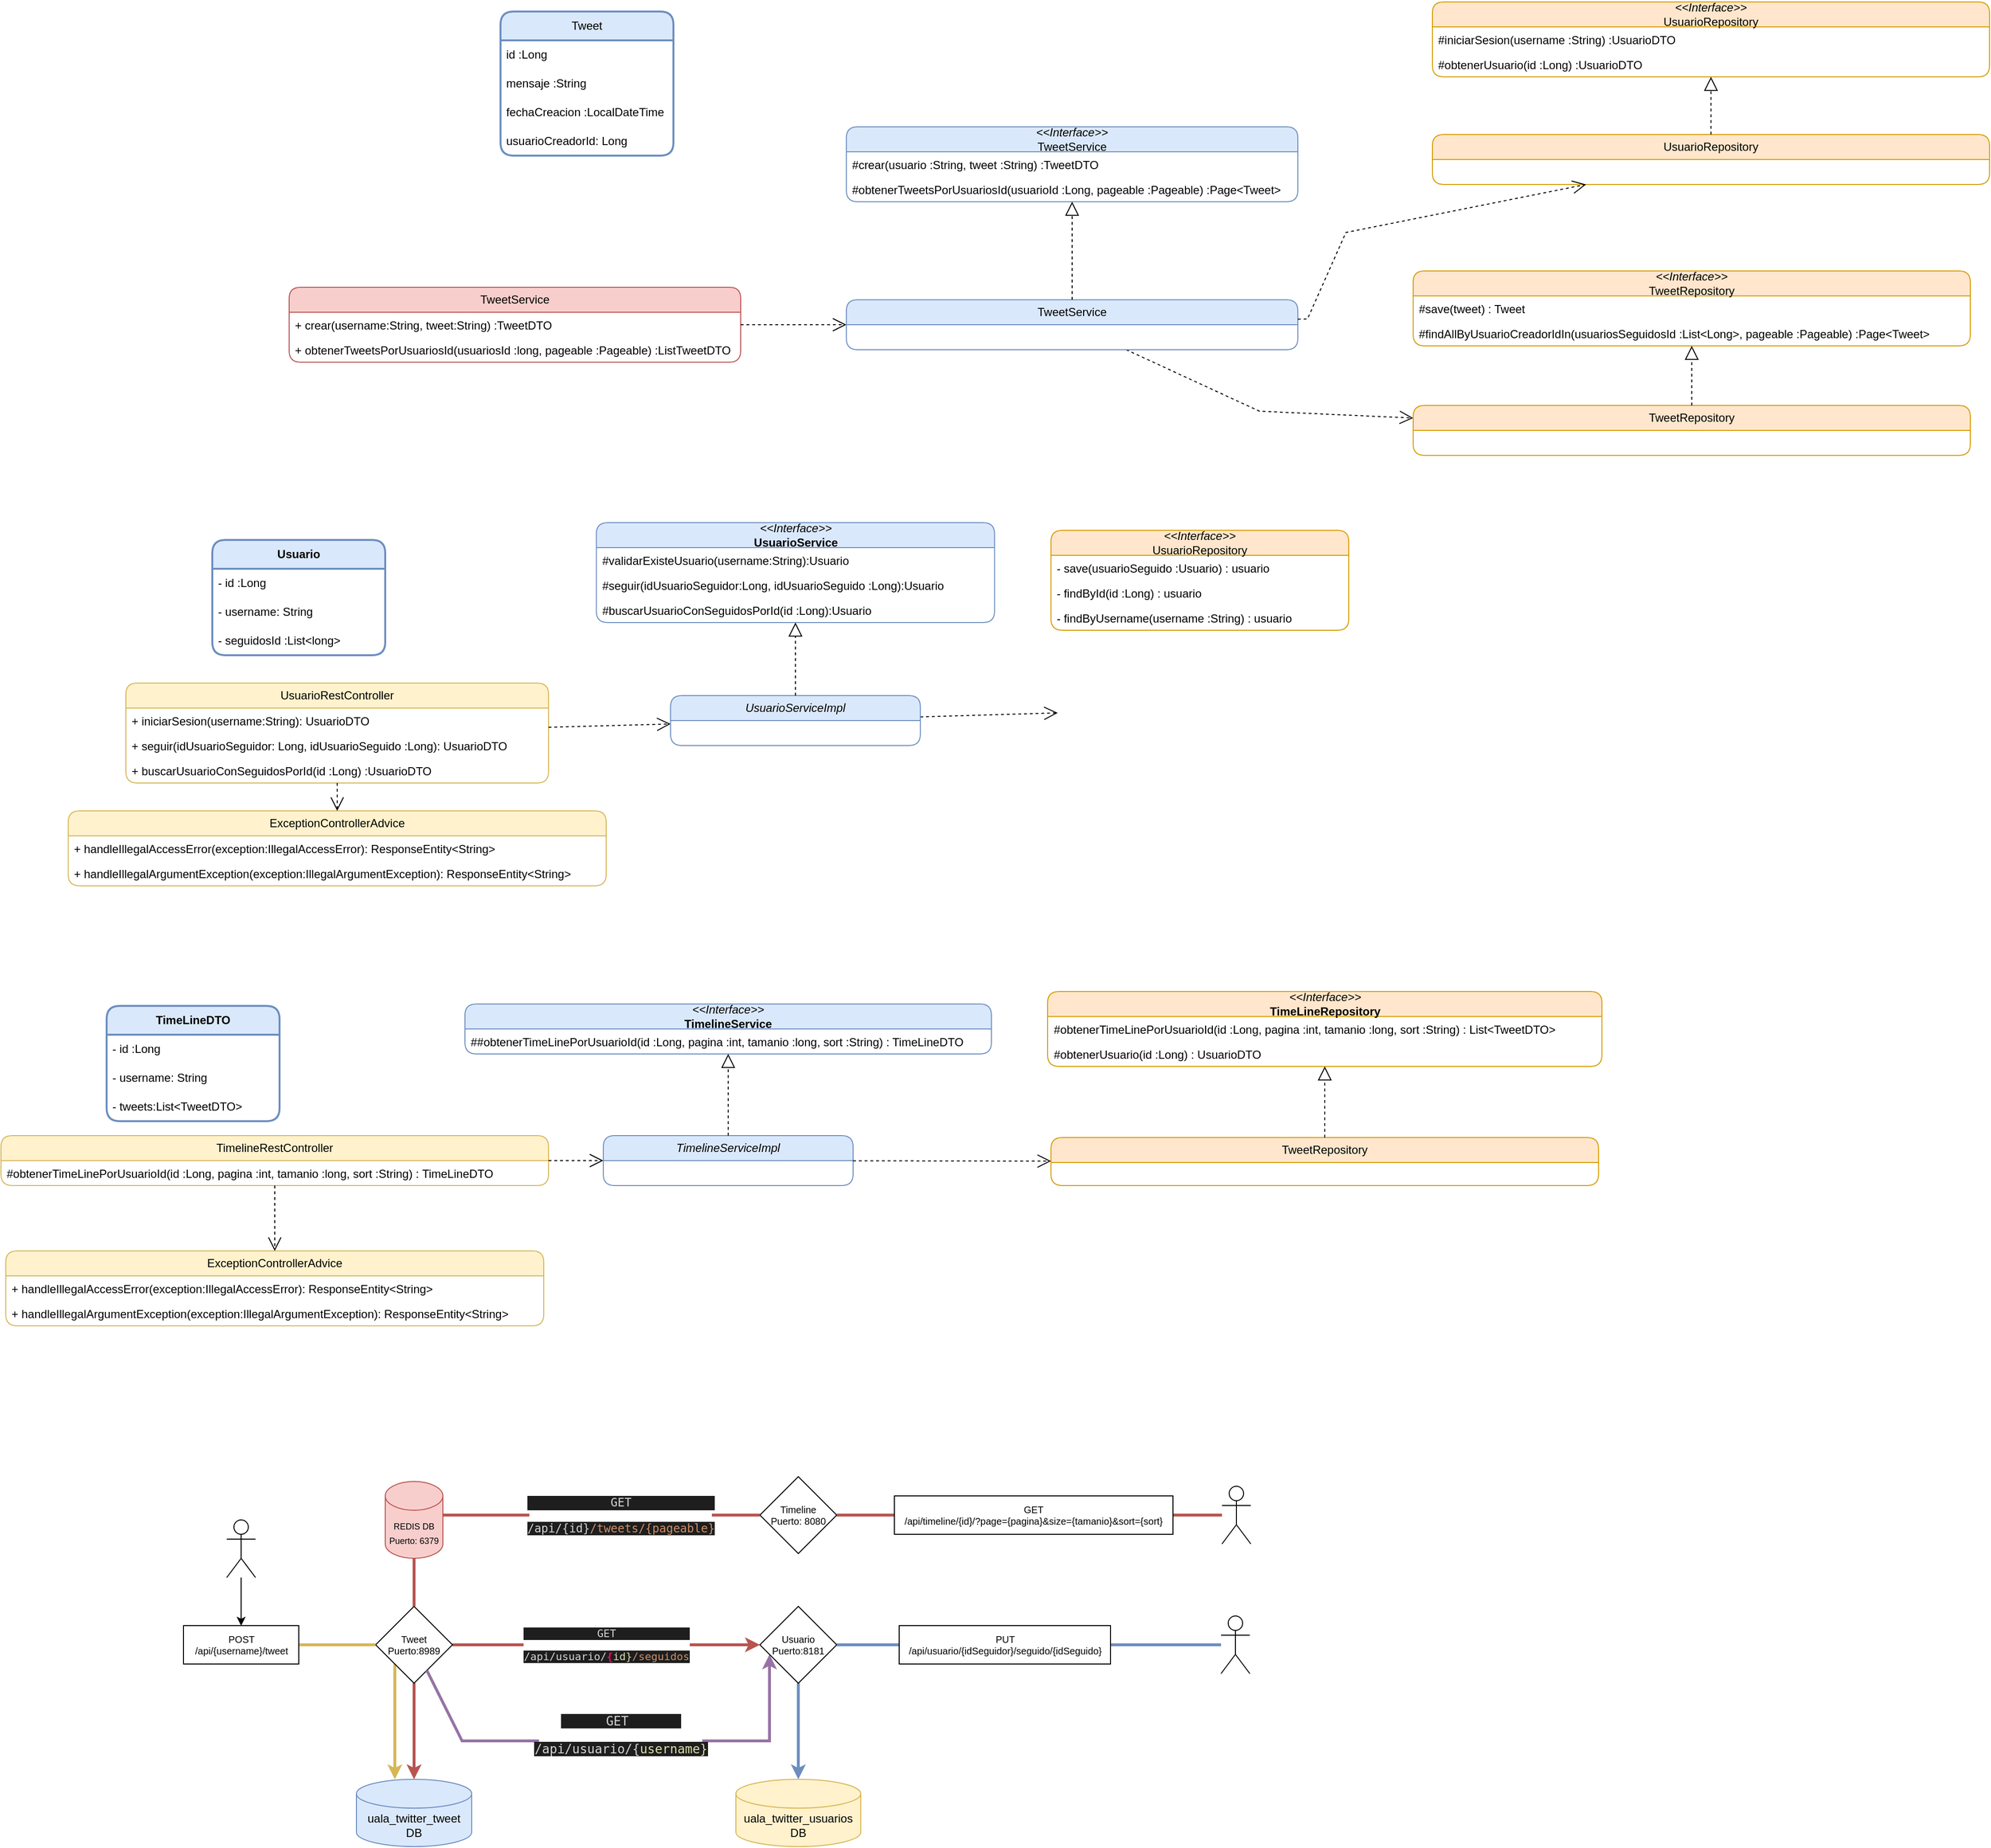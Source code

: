 <mxfile version="21.7.5" type="device">
  <diagram name="Página-1" id="2hxCW3SdmWYK4ub4ML_k">
    <mxGraphModel dx="6723" dy="3761" grid="1" gridSize="10" guides="1" tooltips="1" connect="1" arrows="1" fold="1" page="1" pageScale="1" pageWidth="827" pageHeight="1169" math="0" shadow="0">
      <root>
        <mxCell id="0" />
        <mxCell id="1" parent="0" />
        <mxCell id="wv7NlOpOTZngOKm9A4KX-1" value="&lt;b&gt;Usuario&lt;/b&gt;" style="swimlane;fontStyle=0;childLayout=stackLayout;horizontal=1;startSize=30;horizontalStack=0;resizeParent=1;resizeParentMax=0;resizeLast=0;collapsible=1;marginBottom=0;whiteSpace=wrap;html=1;rounded=1;fillColor=#dae8fc;strokeColor=#6c8ebf;strokeWidth=2;" parent="1" vertex="1">
          <mxGeometry x="160" y="40" width="180" height="120" as="geometry" />
        </mxCell>
        <mxCell id="wv7NlOpOTZngOKm9A4KX-2" value="- id :Long" style="text;strokeColor=none;fillColor=none;align=left;verticalAlign=middle;spacingLeft=4;spacingRight=4;overflow=hidden;points=[[0,0.5],[1,0.5]];portConstraint=eastwest;rotatable=0;whiteSpace=wrap;html=1;rounded=1;" parent="wv7NlOpOTZngOKm9A4KX-1" vertex="1">
          <mxGeometry y="30" width="180" height="30" as="geometry" />
        </mxCell>
        <mxCell id="wv7NlOpOTZngOKm9A4KX-3" value="- username: String" style="text;strokeColor=none;fillColor=none;align=left;verticalAlign=middle;spacingLeft=4;spacingRight=4;overflow=hidden;points=[[0,0.5],[1,0.5]];portConstraint=eastwest;rotatable=0;whiteSpace=wrap;html=1;rounded=1;" parent="wv7NlOpOTZngOKm9A4KX-1" vertex="1">
          <mxGeometry y="60" width="180" height="30" as="geometry" />
        </mxCell>
        <mxCell id="wv7NlOpOTZngOKm9A4KX-4" value="- seguidosId :List&amp;lt;long&amp;gt;" style="text;strokeColor=none;fillColor=none;align=left;verticalAlign=middle;spacingLeft=4;spacingRight=4;overflow=hidden;points=[[0,0.5],[1,0.5]];portConstraint=eastwest;rotatable=0;whiteSpace=wrap;html=1;rounded=1;" parent="wv7NlOpOTZngOKm9A4KX-1" vertex="1">
          <mxGeometry y="90" width="180" height="30" as="geometry" />
        </mxCell>
        <mxCell id="wv7NlOpOTZngOKm9A4KX-5" value="Tweet" style="swimlane;fontStyle=0;childLayout=stackLayout;horizontal=1;startSize=30;horizontalStack=0;resizeParent=1;resizeParentMax=0;resizeLast=0;collapsible=1;marginBottom=0;whiteSpace=wrap;html=1;rounded=1;fillColor=#dae8fc;strokeColor=#6c8ebf;strokeWidth=2;" parent="1" vertex="1">
          <mxGeometry x="460" y="-510" width="180" height="150" as="geometry" />
        </mxCell>
        <mxCell id="wv7NlOpOTZngOKm9A4KX-6" value="id :Long" style="text;strokeColor=none;fillColor=none;align=left;verticalAlign=middle;spacingLeft=4;spacingRight=4;overflow=hidden;points=[[0,0.5],[1,0.5]];portConstraint=eastwest;rotatable=0;whiteSpace=wrap;html=1;" parent="wv7NlOpOTZngOKm9A4KX-5" vertex="1">
          <mxGeometry y="30" width="180" height="30" as="geometry" />
        </mxCell>
        <mxCell id="wv7NlOpOTZngOKm9A4KX-7" value="mensaje :String" style="text;strokeColor=none;fillColor=none;align=left;verticalAlign=middle;spacingLeft=4;spacingRight=4;overflow=hidden;points=[[0,0.5],[1,0.5]];portConstraint=eastwest;rotatable=0;whiteSpace=wrap;html=1;" parent="wv7NlOpOTZngOKm9A4KX-5" vertex="1">
          <mxGeometry y="60" width="180" height="30" as="geometry" />
        </mxCell>
        <mxCell id="wv7NlOpOTZngOKm9A4KX-8" value="fechaCreacion :LocalDateTime" style="text;strokeColor=none;fillColor=none;align=left;verticalAlign=middle;spacingLeft=4;spacingRight=4;overflow=hidden;points=[[0,0.5],[1,0.5]];portConstraint=eastwest;rotatable=0;whiteSpace=wrap;html=1;" parent="wv7NlOpOTZngOKm9A4KX-5" vertex="1">
          <mxGeometry y="90" width="180" height="30" as="geometry" />
        </mxCell>
        <mxCell id="oM5YWkkTPaAaX_TVX0Da-1" value="usuarioCreadorId: Long" style="text;strokeColor=none;fillColor=none;align=left;verticalAlign=middle;spacingLeft=4;spacingRight=4;overflow=hidden;points=[[0,0.5],[1,0.5]];portConstraint=eastwest;rotatable=0;whiteSpace=wrap;html=1;" parent="wv7NlOpOTZngOKm9A4KX-5" vertex="1">
          <mxGeometry y="120" width="180" height="30" as="geometry" />
        </mxCell>
        <mxCell id="wv7NlOpOTZngOKm9A4KX-27" value="&lt;i style=&quot;border-color: var(--border-color);&quot;&gt;&amp;lt;&amp;lt;Interface&amp;gt;&amp;gt;&lt;/i&gt;&lt;br style=&quot;border-color: var(--border-color);&quot;&gt;TweetService" style="swimlane;fontStyle=0;childLayout=stackLayout;horizontal=1;startSize=26;fillColor=#dae8fc;horizontalStack=0;resizeParent=1;resizeParentMax=0;resizeLast=0;collapsible=1;marginBottom=0;whiteSpace=wrap;html=1;rounded=1;strokeColor=#6c8ebf;" parent="1" vertex="1">
          <mxGeometry x="820" y="-390" width="470" height="78" as="geometry" />
        </mxCell>
        <mxCell id="wv7NlOpOTZngOKm9A4KX-28" value="#&lt;span style=&quot;background-color: initial;&quot;&gt;crear(usuario :String, tweet :String) :TweetDTO&lt;/span&gt;" style="text;strokeColor=none;fillColor=none;align=left;verticalAlign=top;spacingLeft=4;spacingRight=4;overflow=hidden;rotatable=0;points=[[0,0.5],[1,0.5]];portConstraint=eastwest;whiteSpace=wrap;html=1;" parent="wv7NlOpOTZngOKm9A4KX-27" vertex="1">
          <mxGeometry y="26" width="470" height="26" as="geometry" />
        </mxCell>
        <mxCell id="oM5YWkkTPaAaX_TVX0Da-43" value="#obtenerTweetsPorUsuariosId(usuarioId :Long, pageable :Pageable) :Page&amp;lt;Tweet&amp;gt;" style="text;strokeColor=none;fillColor=none;align=left;verticalAlign=top;spacingLeft=4;spacingRight=4;overflow=hidden;rotatable=0;points=[[0,0.5],[1,0.5]];portConstraint=eastwest;whiteSpace=wrap;html=1;" parent="wv7NlOpOTZngOKm9A4KX-27" vertex="1">
          <mxGeometry y="52" width="470" height="26" as="geometry" />
        </mxCell>
        <mxCell id="wv7NlOpOTZngOKm9A4KX-31" value="&lt;i style=&quot;border-color: var(--border-color);&quot;&gt;&amp;lt;&amp;lt;Interface&amp;gt;&amp;gt;&lt;/i&gt;&lt;br style=&quot;border-color: var(--border-color);&quot;&gt;&lt;b style=&quot;border-color: var(--border-color);&quot;&gt;UsuarioService&lt;/b&gt;" style="swimlane;fontStyle=0;childLayout=stackLayout;horizontal=1;startSize=26;fillColor=#dae8fc;horizontalStack=0;resizeParent=1;resizeParentMax=0;resizeLast=0;collapsible=1;marginBottom=0;whiteSpace=wrap;html=1;rounded=1;strokeColor=#6c8ebf;" parent="1" vertex="1">
          <mxGeometry x="559.75" y="22" width="414.5" height="104" as="geometry" />
        </mxCell>
        <mxCell id="wv7NlOpOTZngOKm9A4KX-32" value="#validarExisteUsuario(username:String):Usuario" style="text;strokeColor=none;fillColor=none;align=left;verticalAlign=top;spacingLeft=4;spacingRight=4;overflow=hidden;rotatable=0;points=[[0,0.5],[1,0.5]];portConstraint=eastwest;whiteSpace=wrap;html=1;" parent="wv7NlOpOTZngOKm9A4KX-31" vertex="1">
          <mxGeometry y="26" width="414.5" height="26" as="geometry" />
        </mxCell>
        <mxCell id="oM5YWkkTPaAaX_TVX0Da-14" value="#seguir&lt;span style=&quot;background-color: initial;&quot;&gt;(idUsuarioSeguidor:Long, idUsuarioSeguido :Long):Usuario&lt;/span&gt;" style="text;strokeColor=none;fillColor=none;align=left;verticalAlign=top;spacingLeft=4;spacingRight=4;overflow=hidden;rotatable=0;points=[[0,0.5],[1,0.5]];portConstraint=eastwest;whiteSpace=wrap;html=1;" parent="wv7NlOpOTZngOKm9A4KX-31" vertex="1">
          <mxGeometry y="52" width="414.5" height="26" as="geometry" />
        </mxCell>
        <mxCell id="-tmgflOPchkeGRTaXNn_-86" value="#buscarUsuarioConSeguidosPorId(id :Long&lt;span style=&quot;background-color: initial;&quot;&gt;):Usuario&lt;/span&gt;" style="text;strokeColor=none;fillColor=none;align=left;verticalAlign=top;spacingLeft=4;spacingRight=4;overflow=hidden;rotatable=0;points=[[0,0.5],[1,0.5]];portConstraint=eastwest;whiteSpace=wrap;html=1;" parent="wv7NlOpOTZngOKm9A4KX-31" vertex="1">
          <mxGeometry y="78" width="414.5" height="26" as="geometry" />
        </mxCell>
        <mxCell id="wv7NlOpOTZngOKm9A4KX-35" value="&lt;i style=&quot;border-color: var(--border-color);&quot;&gt;&amp;lt;&amp;lt;Interface&amp;gt;&amp;gt;&lt;/i&gt;&lt;br style=&quot;border-color: var(--border-color);&quot;&gt;UsuarioRepository" style="swimlane;fontStyle=0;childLayout=stackLayout;horizontal=1;startSize=26;fillColor=#ffe6cc;horizontalStack=0;resizeParent=1;resizeParentMax=0;resizeLast=0;collapsible=1;marginBottom=0;whiteSpace=wrap;html=1;strokeColor=#d79b00;rounded=1;" parent="1" vertex="1">
          <mxGeometry x="1033" y="30" width="310" height="104" as="geometry" />
        </mxCell>
        <mxCell id="wv7NlOpOTZngOKm9A4KX-36" value="- save(usuarioSeguido :Usuario) : usuario" style="text;strokeColor=none;fillColor=none;align=left;verticalAlign=top;spacingLeft=4;spacingRight=4;overflow=hidden;rotatable=0;points=[[0,0.5],[1,0.5]];portConstraint=eastwest;whiteSpace=wrap;html=1;" parent="wv7NlOpOTZngOKm9A4KX-35" vertex="1">
          <mxGeometry y="26" width="310" height="26" as="geometry" />
        </mxCell>
        <mxCell id="-tmgflOPchkeGRTaXNn_-87" value="- findById(id :Long) : usuario" style="text;strokeColor=none;fillColor=none;align=left;verticalAlign=top;spacingLeft=4;spacingRight=4;overflow=hidden;rotatable=0;points=[[0,0.5],[1,0.5]];portConstraint=eastwest;whiteSpace=wrap;html=1;" parent="wv7NlOpOTZngOKm9A4KX-35" vertex="1">
          <mxGeometry y="52" width="310" height="26" as="geometry" />
        </mxCell>
        <mxCell id="-tmgflOPchkeGRTaXNn_-88" value="- findByUsername(username :String) : usuario" style="text;strokeColor=none;fillColor=none;align=left;verticalAlign=top;spacingLeft=4;spacingRight=4;overflow=hidden;rotatable=0;points=[[0,0.5],[1,0.5]];portConstraint=eastwest;whiteSpace=wrap;html=1;" parent="wv7NlOpOTZngOKm9A4KX-35" vertex="1">
          <mxGeometry y="78" width="310" height="26" as="geometry" />
        </mxCell>
        <mxCell id="wv7NlOpOTZngOKm9A4KX-39" value="&lt;i style=&quot;border-color: var(--border-color);&quot;&gt;&amp;lt;&amp;lt;Interface&amp;gt;&amp;gt;&lt;/i&gt;&lt;br style=&quot;border-color: var(--border-color);&quot;&gt;TweetRepository" style="swimlane;fontStyle=0;childLayout=stackLayout;horizontal=1;startSize=26;fillColor=#ffe6cc;horizontalStack=0;resizeParent=1;resizeParentMax=0;resizeLast=0;collapsible=1;marginBottom=0;whiteSpace=wrap;html=1;rounded=1;strokeColor=#d79b00;" parent="1" vertex="1">
          <mxGeometry x="1410" y="-240" width="580" height="78" as="geometry" />
        </mxCell>
        <mxCell id="wv7NlOpOTZngOKm9A4KX-40" value="#save(tweet) : Tweet" style="text;strokeColor=none;fillColor=none;align=left;verticalAlign=top;spacingLeft=4;spacingRight=4;overflow=hidden;rotatable=0;points=[[0,0.5],[1,0.5]];portConstraint=eastwest;whiteSpace=wrap;html=1;" parent="wv7NlOpOTZngOKm9A4KX-39" vertex="1">
          <mxGeometry y="26" width="580" height="26" as="geometry" />
        </mxCell>
        <mxCell id="-tmgflOPchkeGRTaXNn_-64" value="#findAllByUsuarioCreadorIdIn(usuariosSeguidosId :List&amp;lt;Long&amp;gt;, pageable :Pageable) :Page&amp;lt;Tweet&amp;gt;" style="text;strokeColor=none;fillColor=none;align=left;verticalAlign=top;spacingLeft=4;spacingRight=4;overflow=hidden;rotatable=0;points=[[0,0.5],[1,0.5]];portConstraint=eastwest;whiteSpace=wrap;html=1;" parent="wv7NlOpOTZngOKm9A4KX-39" vertex="1">
          <mxGeometry y="52" width="580" height="26" as="geometry" />
        </mxCell>
        <mxCell id="oM5YWkkTPaAaX_TVX0Da-2" value="UsuarioRestController" style="swimlane;fontStyle=0;childLayout=stackLayout;horizontal=1;startSize=26;fillColor=#fff2cc;horizontalStack=0;resizeParent=1;resizeParentMax=0;resizeLast=0;collapsible=1;marginBottom=0;whiteSpace=wrap;html=1;rounded=1;strokeColor=#d6b656;" parent="1" vertex="1">
          <mxGeometry x="70" y="189" width="440" height="104" as="geometry" />
        </mxCell>
        <mxCell id="oM5YWkkTPaAaX_TVX0Da-3" value="+&amp;nbsp;iniciarSesion&lt;span style=&quot;background-color: initial;&quot;&gt;(username:String): UsuarioDTO&lt;/span&gt;" style="text;strokeColor=none;fillColor=none;align=left;verticalAlign=top;spacingLeft=4;spacingRight=4;overflow=hidden;rotatable=0;points=[[0,0.5],[1,0.5]];portConstraint=eastwest;whiteSpace=wrap;html=1;" parent="oM5YWkkTPaAaX_TVX0Da-2" vertex="1">
          <mxGeometry y="26" width="440" height="26" as="geometry" />
        </mxCell>
        <mxCell id="oM5YWkkTPaAaX_TVX0Da-7" value="+&amp;nbsp;seguir&lt;span style=&quot;background-color: initial;&quot;&gt;(idUsuarioSeguidor: Long, idUsuarioSeguido :Long): UsuarioDTO&lt;/span&gt;" style="text;strokeColor=none;fillColor=none;align=left;verticalAlign=top;spacingLeft=4;spacingRight=4;overflow=hidden;rotatable=0;points=[[0,0.5],[1,0.5]];portConstraint=eastwest;whiteSpace=wrap;html=1;" parent="oM5YWkkTPaAaX_TVX0Da-2" vertex="1">
          <mxGeometry y="52" width="440" height="26" as="geometry" />
        </mxCell>
        <mxCell id="-tmgflOPchkeGRTaXNn_-85" value="+ buscarUsuarioConSeguidosPorId(id :Long) :UsuarioDTO" style="text;strokeColor=none;fillColor=none;align=left;verticalAlign=top;spacingLeft=4;spacingRight=4;overflow=hidden;rotatable=0;points=[[0,0.5],[1,0.5]];portConstraint=eastwest;whiteSpace=wrap;html=1;" parent="oM5YWkkTPaAaX_TVX0Da-2" vertex="1">
          <mxGeometry y="78" width="440" height="26" as="geometry" />
        </mxCell>
        <mxCell id="oM5YWkkTPaAaX_TVX0Da-8" value="" style="endArrow=open;endSize=12;dashed=1;html=1;rounded=0;" parent="1" source="oM5YWkkTPaAaX_TVX0Da-2" target="oM5YWkkTPaAaX_TVX0Da-11" edge="1">
          <mxGeometry x="0.004" width="160" relative="1" as="geometry">
            <mxPoint x="670" y="252" as="sourcePoint" />
            <mxPoint x="830" y="252" as="targetPoint" />
            <mxPoint as="offset" />
          </mxGeometry>
        </mxCell>
        <mxCell id="oM5YWkkTPaAaX_TVX0Da-9" value="" style="endArrow=open;endSize=12;dashed=1;html=1;rounded=0;" parent="1" source="oM5YWkkTPaAaX_TVX0Da-11" edge="1">
          <mxGeometry width="160" relative="1" as="geometry">
            <mxPoint x="550" y="194" as="sourcePoint" />
            <mxPoint x="1040" y="220" as="targetPoint" />
          </mxGeometry>
        </mxCell>
        <mxCell id="oM5YWkkTPaAaX_TVX0Da-11" value="&lt;i&gt;UsuarioServiceImpl&lt;/i&gt;" style="swimlane;fontStyle=0;childLayout=stackLayout;horizontal=1;startSize=26;fillColor=#dae8fc;horizontalStack=0;resizeParent=1;resizeParentMax=0;resizeLast=0;collapsible=1;marginBottom=0;whiteSpace=wrap;html=1;rounded=1;strokeColor=#6c8ebf;" parent="1" vertex="1">
          <mxGeometry x="637" y="202" width="260" height="52" as="geometry" />
        </mxCell>
        <mxCell id="oM5YWkkTPaAaX_TVX0Da-13" value="" style="endArrow=block;dashed=1;endFill=0;endSize=12;html=1;rounded=0;" parent="1" source="oM5YWkkTPaAaX_TVX0Da-11" target="wv7NlOpOTZngOKm9A4KX-31" edge="1">
          <mxGeometry width="160" relative="1" as="geometry">
            <mxPoint x="850" y="172" as="sourcePoint" />
            <mxPoint x="1010" y="172" as="targetPoint" />
          </mxGeometry>
        </mxCell>
        <mxCell id="oM5YWkkTPaAaX_TVX0Da-15" value="ExceptionControllerAdvice" style="swimlane;fontStyle=0;childLayout=stackLayout;horizontal=1;startSize=26;fillColor=#fff2cc;horizontalStack=0;resizeParent=1;resizeParentMax=0;resizeLast=0;collapsible=1;marginBottom=0;whiteSpace=wrap;html=1;rounded=1;strokeColor=#d6b656;" parent="1" vertex="1">
          <mxGeometry x="10" y="322" width="560" height="78" as="geometry" />
        </mxCell>
        <mxCell id="oM5YWkkTPaAaX_TVX0Da-16" value="+&amp;nbsp;handleIllegalAccessError&lt;span style=&quot;background-color: initial;&quot;&gt;(exception:IllegalAccessError):&amp;nbsp;&lt;/span&gt;ResponseEntity&amp;lt;String&amp;gt;" style="text;strokeColor=none;fillColor=none;align=left;verticalAlign=top;spacingLeft=4;spacingRight=4;overflow=hidden;rotatable=0;points=[[0,0.5],[1,0.5]];portConstraint=eastwest;whiteSpace=wrap;html=1;" parent="oM5YWkkTPaAaX_TVX0Da-15" vertex="1">
          <mxGeometry y="26" width="560" height="26" as="geometry" />
        </mxCell>
        <mxCell id="oM5YWkkTPaAaX_TVX0Da-18" value="+&amp;nbsp;handleIllegalArgumentException&lt;span style=&quot;background-color: initial;&quot;&gt;(exception:IllegalArgumentException):&amp;nbsp;&lt;/span&gt;&lt;span style=&quot;background-color: initial;&quot;&gt;ResponseEntity&amp;lt;String&amp;gt;&lt;/span&gt;" style="text;strokeColor=none;fillColor=none;align=left;verticalAlign=top;spacingLeft=4;spacingRight=4;overflow=hidden;rotatable=0;points=[[0,0.5],[1,0.5]];portConstraint=eastwest;whiteSpace=wrap;html=1;" parent="oM5YWkkTPaAaX_TVX0Da-15" vertex="1">
          <mxGeometry y="52" width="560" height="26" as="geometry" />
        </mxCell>
        <mxCell id="oM5YWkkTPaAaX_TVX0Da-19" value="" style="endArrow=open;endSize=12;dashed=1;html=1;rounded=0;" parent="1" source="oM5YWkkTPaAaX_TVX0Da-2" target="oM5YWkkTPaAaX_TVX0Da-15" edge="1">
          <mxGeometry x="0.004" width="160" relative="1" as="geometry">
            <mxPoint x="550" y="238" as="sourcePoint" />
            <mxPoint x="647" y="238" as="targetPoint" />
            <mxPoint as="offset" />
          </mxGeometry>
        </mxCell>
        <mxCell id="oM5YWkkTPaAaX_TVX0Da-20" value="&lt;i style=&quot;border-color: var(--border-color);&quot;&gt;&amp;lt;&amp;lt;Interface&amp;gt;&amp;gt;&lt;/i&gt;&lt;br style=&quot;border-color: var(--border-color);&quot;&gt;&lt;b style=&quot;border-color: var(--border-color);&quot;&gt;TimelineService&lt;/b&gt;" style="swimlane;fontStyle=0;childLayout=stackLayout;horizontal=1;startSize=26;fillColor=#dae8fc;horizontalStack=0;resizeParent=1;resizeParentMax=0;resizeLast=0;collapsible=1;marginBottom=0;whiteSpace=wrap;html=1;rounded=1;strokeColor=#6c8ebf;" parent="1" vertex="1">
          <mxGeometry x="423" y="523" width="548" height="52" as="geometry" />
        </mxCell>
        <mxCell id="oM5YWkkTPaAaX_TVX0Da-21" value="##obtenerTimeLinePorUsuarioId(id :Long, pagina :int, tamanio :long, sort :String) : TimeLineDTO" style="text;strokeColor=none;fillColor=none;align=left;verticalAlign=top;spacingLeft=4;spacingRight=4;overflow=hidden;rotatable=0;points=[[0,0.5],[1,0.5]];portConstraint=eastwest;whiteSpace=wrap;html=1;" parent="oM5YWkkTPaAaX_TVX0Da-20" vertex="1">
          <mxGeometry y="26" width="548" height="26" as="geometry" />
        </mxCell>
        <mxCell id="oM5YWkkTPaAaX_TVX0Da-25" value="TimelineRestController" style="swimlane;fontStyle=0;childLayout=stackLayout;horizontal=1;startSize=26;fillColor=#fff2cc;horizontalStack=0;resizeParent=1;resizeParentMax=0;resizeLast=0;collapsible=1;marginBottom=0;whiteSpace=wrap;html=1;rounded=1;strokeColor=#d6b656;" parent="1" vertex="1">
          <mxGeometry x="-60" y="660" width="570" height="52" as="geometry" />
        </mxCell>
        <mxCell id="oM5YWkkTPaAaX_TVX0Da-26" value="#obtenerTimeLinePorUsuarioId(id :Long, pagina :int, tamanio :long, sort :String) :&amp;nbsp;TimeLineDTO" style="text;strokeColor=none;fillColor=none;align=left;verticalAlign=top;spacingLeft=4;spacingRight=4;overflow=hidden;rotatable=0;points=[[0,0.5],[1,0.5]];portConstraint=eastwest;whiteSpace=wrap;html=1;" parent="oM5YWkkTPaAaX_TVX0Da-25" vertex="1">
          <mxGeometry y="26" width="570" height="26" as="geometry" />
        </mxCell>
        <mxCell id="oM5YWkkTPaAaX_TVX0Da-28" value="" style="endArrow=open;endSize=12;dashed=1;html=1;rounded=0;" parent="1" source="oM5YWkkTPaAaX_TVX0Da-25" target="oM5YWkkTPaAaX_TVX0Da-30" edge="1">
          <mxGeometry x="0.004" width="160" relative="1" as="geometry">
            <mxPoint x="600" y="710" as="sourcePoint" />
            <mxPoint x="760" y="710" as="targetPoint" />
            <mxPoint as="offset" />
          </mxGeometry>
        </mxCell>
        <mxCell id="oM5YWkkTPaAaX_TVX0Da-30" value="&lt;i&gt;TimelineServiceImpl&lt;/i&gt;" style="swimlane;fontStyle=0;childLayout=stackLayout;horizontal=1;startSize=26;fillColor=#dae8fc;horizontalStack=0;resizeParent=1;resizeParentMax=0;resizeLast=0;collapsible=1;marginBottom=0;whiteSpace=wrap;html=1;rounded=1;strokeColor=#6c8ebf;" parent="1" vertex="1">
          <mxGeometry x="567" y="660" width="260" height="52" as="geometry" />
        </mxCell>
        <mxCell id="oM5YWkkTPaAaX_TVX0Da-31" value="" style="endArrow=block;dashed=1;endFill=0;endSize=12;html=1;rounded=0;" parent="1" source="oM5YWkkTPaAaX_TVX0Da-30" target="oM5YWkkTPaAaX_TVX0Da-20" edge="1">
          <mxGeometry width="160" relative="1" as="geometry">
            <mxPoint x="780" y="630" as="sourcePoint" />
            <mxPoint x="940" y="630" as="targetPoint" />
          </mxGeometry>
        </mxCell>
        <mxCell id="oM5YWkkTPaAaX_TVX0Da-32" value="ExceptionControllerAdvice" style="swimlane;fontStyle=0;childLayout=stackLayout;horizontal=1;startSize=26;fillColor=#fff2cc;horizontalStack=0;resizeParent=1;resizeParentMax=0;resizeLast=0;collapsible=1;marginBottom=0;whiteSpace=wrap;html=1;rounded=1;strokeColor=#d6b656;" parent="1" vertex="1">
          <mxGeometry x="-55" y="780" width="560" height="78" as="geometry" />
        </mxCell>
        <mxCell id="oM5YWkkTPaAaX_TVX0Da-33" value="+&amp;nbsp;handleIllegalAccessError&lt;span style=&quot;background-color: initial;&quot;&gt;(exception:IllegalAccessError):&amp;nbsp;&lt;/span&gt;ResponseEntity&amp;lt;String&amp;gt;" style="text;strokeColor=none;fillColor=none;align=left;verticalAlign=top;spacingLeft=4;spacingRight=4;overflow=hidden;rotatable=0;points=[[0,0.5],[1,0.5]];portConstraint=eastwest;whiteSpace=wrap;html=1;" parent="oM5YWkkTPaAaX_TVX0Da-32" vertex="1">
          <mxGeometry y="26" width="560" height="26" as="geometry" />
        </mxCell>
        <mxCell id="oM5YWkkTPaAaX_TVX0Da-34" value="+&amp;nbsp;handleIllegalArgumentException&lt;span style=&quot;background-color: initial;&quot;&gt;(exception:IllegalArgumentException):&amp;nbsp;&lt;/span&gt;&lt;span style=&quot;background-color: initial;&quot;&gt;ResponseEntity&amp;lt;String&amp;gt;&lt;/span&gt;" style="text;strokeColor=none;fillColor=none;align=left;verticalAlign=top;spacingLeft=4;spacingRight=4;overflow=hidden;rotatable=0;points=[[0,0.5],[1,0.5]];portConstraint=eastwest;whiteSpace=wrap;html=1;" parent="oM5YWkkTPaAaX_TVX0Da-32" vertex="1">
          <mxGeometry y="52" width="560" height="26" as="geometry" />
        </mxCell>
        <mxCell id="oM5YWkkTPaAaX_TVX0Da-35" value="" style="endArrow=open;endSize=12;dashed=1;html=1;rounded=0;" parent="1" source="oM5YWkkTPaAaX_TVX0Da-25" target="oM5YWkkTPaAaX_TVX0Da-32" edge="1">
          <mxGeometry x="0.004" width="160" relative="1" as="geometry">
            <mxPoint x="480" y="696" as="sourcePoint" />
            <mxPoint x="577" y="696" as="targetPoint" />
            <mxPoint as="offset" />
          </mxGeometry>
        </mxCell>
        <mxCell id="oM5YWkkTPaAaX_TVX0Da-36" value="TweetRepository" style="swimlane;fontStyle=0;childLayout=stackLayout;horizontal=1;startSize=26;fillColor=#ffe6cc;horizontalStack=0;resizeParent=1;resizeParentMax=0;resizeLast=0;collapsible=1;marginBottom=0;whiteSpace=wrap;html=1;strokeColor=#d79b00;rounded=1;" parent="1" vertex="1">
          <mxGeometry x="1033" y="662" width="570" height="50" as="geometry" />
        </mxCell>
        <mxCell id="oM5YWkkTPaAaX_TVX0Da-38" value="" style="endArrow=open;endSize=12;dashed=1;html=1;rounded=0;" parent="1" source="oM5YWkkTPaAaX_TVX0Da-30" target="oM5YWkkTPaAaX_TVX0Da-36" edge="1">
          <mxGeometry width="160" relative="1" as="geometry">
            <mxPoint x="837" y="682" as="sourcePoint" />
            <mxPoint x="1050" y="660" as="targetPoint" />
          </mxGeometry>
        </mxCell>
        <mxCell id="oM5YWkkTPaAaX_TVX0Da-39" value="&lt;b&gt;TimeLineDTO&lt;br&gt;&lt;/b&gt;" style="swimlane;fontStyle=0;childLayout=stackLayout;horizontal=1;startSize=30;horizontalStack=0;resizeParent=1;resizeParentMax=0;resizeLast=0;collapsible=1;marginBottom=0;whiteSpace=wrap;html=1;rounded=1;fillColor=#dae8fc;strokeColor=#6c8ebf;strokeWidth=2;" parent="1" vertex="1">
          <mxGeometry x="50" y="525" width="180" height="120" as="geometry" />
        </mxCell>
        <mxCell id="oM5YWkkTPaAaX_TVX0Da-40" value="- id :Long" style="text;strokeColor=none;fillColor=none;align=left;verticalAlign=middle;spacingLeft=4;spacingRight=4;overflow=hidden;points=[[0,0.5],[1,0.5]];portConstraint=eastwest;rotatable=0;whiteSpace=wrap;html=1;rounded=1;" parent="oM5YWkkTPaAaX_TVX0Da-39" vertex="1">
          <mxGeometry y="30" width="180" height="30" as="geometry" />
        </mxCell>
        <mxCell id="oM5YWkkTPaAaX_TVX0Da-41" value="- username: String" style="text;strokeColor=none;fillColor=none;align=left;verticalAlign=middle;spacingLeft=4;spacingRight=4;overflow=hidden;points=[[0,0.5],[1,0.5]];portConstraint=eastwest;rotatable=0;whiteSpace=wrap;html=1;rounded=1;" parent="oM5YWkkTPaAaX_TVX0Da-39" vertex="1">
          <mxGeometry y="60" width="180" height="30" as="geometry" />
        </mxCell>
        <mxCell id="oM5YWkkTPaAaX_TVX0Da-42" value="- tweets:List&amp;lt;TweetDTO&amp;gt;" style="text;strokeColor=none;fillColor=none;align=left;verticalAlign=middle;spacingLeft=4;spacingRight=4;overflow=hidden;points=[[0,0.5],[1,0.5]];portConstraint=eastwest;rotatable=0;whiteSpace=wrap;html=1;rounded=1;" parent="oM5YWkkTPaAaX_TVX0Da-39" vertex="1">
          <mxGeometry y="90" width="180" height="30" as="geometry" />
        </mxCell>
        <mxCell id="-tmgflOPchkeGRTaXNn_-5" style="edgeStyle=orthogonalEdgeStyle;rounded=0;orthogonalLoop=1;jettySize=auto;html=1;fillColor=#e1d5e7;strokeColor=#9673a6;strokeWidth=3;" parent="1" source="-tmgflOPchkeGRTaXNn_-6" target="-tmgflOPchkeGRTaXNn_-3" edge="1">
          <mxGeometry relative="1" as="geometry">
            <Array as="points">
              <mxPoint x="740" y="1290" />
            </Array>
          </mxGeometry>
        </mxCell>
        <mxCell id="-tmgflOPchkeGRTaXNn_-8" style="edgeStyle=orthogonalEdgeStyle;rounded=0;orthogonalLoop=1;jettySize=auto;html=1;fillColor=#fff2cc;strokeColor=#d6b656;strokeWidth=3;" parent="1" source="-tmgflOPchkeGRTaXNn_-1" target="-tmgflOPchkeGRTaXNn_-9" edge="1">
          <mxGeometry relative="1" as="geometry">
            <mxPoint x="190" y="1110" as="targetPoint" />
            <Array as="points">
              <mxPoint x="350" y="1280" />
              <mxPoint x="350" y="1280" />
            </Array>
          </mxGeometry>
        </mxCell>
        <mxCell id="-tmgflOPchkeGRTaXNn_-11" style="edgeStyle=orthogonalEdgeStyle;rounded=0;orthogonalLoop=1;jettySize=auto;html=1;fillColor=#f8cecc;strokeColor=#b85450;strokeWidth=3;" parent="1" source="-tmgflOPchkeGRTaXNn_-1" target="-tmgflOPchkeGRTaXNn_-3" edge="1">
          <mxGeometry relative="1" as="geometry">
            <mxPoint x="410" y="1189.77" as="sourcePoint" />
            <mxPoint x="730" y="1189.77" as="targetPoint" />
            <Array as="points" />
          </mxGeometry>
        </mxCell>
        <mxCell id="-tmgflOPchkeGRTaXNn_-12" value="&lt;pre style=&quot;background-color: rgb(30, 30, 30); color: rgb(212, 212, 212); font-family: &amp;quot;Ubuntu Mono&amp;quot;, monospace; font-size: 11px;&quot;&gt;GET&lt;/pre&gt;&lt;pre style=&quot;background-color: rgb(30, 30, 30); font-family: &amp;quot;Ubuntu Mono&amp;quot;, monospace; font-size: 11px;&quot;&gt;&lt;font color=&quot;#d4d4d4&quot; style=&quot;font-size: 11px;&quot;&gt;/api/usuario/&lt;/font&gt;&lt;span style=&quot;color: rgb(255, 0, 102); font-weight: bold; font-size: 11px;&quot;&gt;{&lt;/span&gt;&lt;span style=&quot;color: rgb(220, 220, 170); font-size: 11px;&quot;&gt;id}&lt;/span&gt;&lt;span style=&quot;color: rgb(205, 144, 105); font-size: 11px;&quot;&gt;/seguidos&lt;/span&gt;&lt;/pre&gt;" style="edgeLabel;html=1;align=center;verticalAlign=middle;resizable=0;points=[];fontSize=11;" parent="-tmgflOPchkeGRTaXNn_-11" vertex="1" connectable="0">
          <mxGeometry x="-0.064" y="-2" relative="1" as="geometry">
            <mxPoint x="10" y="-2" as="offset" />
          </mxGeometry>
        </mxCell>
        <mxCell id="-tmgflOPchkeGRTaXNn_-49" style="edgeStyle=orthogonalEdgeStyle;rounded=0;orthogonalLoop=1;jettySize=auto;html=1;fillColor=#f8cecc;strokeColor=#b85450;strokeWidth=3;" parent="1" source="-tmgflOPchkeGRTaXNn_-1" target="-tmgflOPchkeGRTaXNn_-9" edge="1">
          <mxGeometry relative="1" as="geometry">
            <Array as="points">
              <mxPoint x="370" y="1270" />
              <mxPoint x="370" y="1270" />
            </Array>
          </mxGeometry>
        </mxCell>
        <mxCell id="-tmgflOPchkeGRTaXNn_-1" value="Tweet&lt;br style=&quot;font-size: 10px;&quot;&gt;Puerto:8989" style="rhombus;whiteSpace=wrap;html=1;fontSize=10;" parent="1" vertex="1">
          <mxGeometry x="330" y="1150" width="80" height="80" as="geometry" />
        </mxCell>
        <mxCell id="-tmgflOPchkeGRTaXNn_-13" style="edgeStyle=orthogonalEdgeStyle;rounded=0;orthogonalLoop=1;jettySize=auto;html=1;fillColor=#f8cecc;strokeColor=#b85450;endArrow=none;endFill=0;strokeWidth=3;" parent="1" source="-tmgflOPchkeGRTaXNn_-17" target="-tmgflOPchkeGRTaXNn_-15" edge="1">
          <mxGeometry relative="1" as="geometry">
            <Array as="points">
              <mxPoint x="440" y="1055" />
              <mxPoint x="440" y="1055" />
            </Array>
          </mxGeometry>
        </mxCell>
        <mxCell id="-tmgflOPchkeGRTaXNn_-2" value="Timeline&#xa;Puerto: 8080" style="rhombus;whiteSpace=wrap;html=1;fontSize=10;" parent="1" vertex="1">
          <mxGeometry x="730" y="1015" width="80" height="80" as="geometry" />
        </mxCell>
        <mxCell id="-tmgflOPchkeGRTaXNn_-46" style="edgeStyle=orthogonalEdgeStyle;rounded=0;orthogonalLoop=1;jettySize=auto;html=1;fillColor=#dae8fc;strokeColor=#6c8ebf;strokeWidth=3;" parent="1" source="-tmgflOPchkeGRTaXNn_-3" target="-tmgflOPchkeGRTaXNn_-47" edge="1">
          <mxGeometry relative="1" as="geometry">
            <mxPoint x="770" y="1290" as="targetPoint" />
          </mxGeometry>
        </mxCell>
        <mxCell id="-tmgflOPchkeGRTaXNn_-3" value="&lt;font style=&quot;font-size: 10px;&quot;&gt;Usuario&lt;br style=&quot;font-size: 10px;&quot;&gt;Puerto:8181&lt;/font&gt;" style="rhombus;whiteSpace=wrap;html=1;fontSize=10;" parent="1" vertex="1">
          <mxGeometry x="730" y="1150" width="80" height="80" as="geometry" />
        </mxCell>
        <mxCell id="-tmgflOPchkeGRTaXNn_-9" value="uala_twitter_tweet&lt;br&gt;DB" style="shape=cylinder3;whiteSpace=wrap;html=1;boundedLbl=1;backgroundOutline=1;size=15;fillColor=#dae8fc;strokeColor=#6c8ebf;" parent="1" vertex="1">
          <mxGeometry x="310" y="1330" width="120" height="70" as="geometry" />
        </mxCell>
        <mxCell id="-tmgflOPchkeGRTaXNn_-10" value="" style="rounded=0;orthogonalLoop=1;jettySize=auto;html=1;endArrow=none;endFill=0;fillColor=#e1d5e7;strokeColor=#9673a6;strokeWidth=3;" parent="1" source="-tmgflOPchkeGRTaXNn_-1" target="-tmgflOPchkeGRTaXNn_-6" edge="1">
          <mxGeometry relative="1" as="geometry">
            <mxPoint x="260" y="1080" as="sourcePoint" />
            <mxPoint x="330" y="1130" as="targetPoint" />
            <Array as="points">
              <mxPoint x="420" y="1290" />
            </Array>
          </mxGeometry>
        </mxCell>
        <mxCell id="-tmgflOPchkeGRTaXNn_-6" value="&lt;font style=&quot;font-size: 13px;&quot;&gt;&lt;span style=&quot;background-color: rgb(30, 30, 30); color: rgb(212, 212, 212); font-family: &amp;quot;Ubuntu Mono&amp;quot;, monospace; font-size: 13px;&quot;&gt;&amp;nbsp;&lt;font style=&quot;font-size: 13px;&quot;&gt; &amp;nbsp; &amp;nbsp; GET&lt;span style=&quot;white-space: pre; font-size: 13px;&quot;&gt;&#x9;&lt;/span&gt;&lt;/font&gt;&lt;/span&gt;&lt;font style=&quot;font-size: 13px;&quot;&gt;&lt;br style=&quot;font-size: 13px;&quot;&gt;&lt;/font&gt;&lt;/font&gt;&lt;pre style=&quot;background-color: rgb(30, 30, 30); color: rgb(212, 212, 212); font-family: &amp;quot;Ubuntu Mono&amp;quot;, monospace; font-size: 13px;&quot;&gt;&lt;font style=&quot;font-size: 13px;&quot;&gt;/api/usuario/{&lt;span style=&quot;color: rgb(220, 220, 170); font-size: 13px;&quot;&gt;username}&lt;/span&gt;&lt;/font&gt;&lt;/pre&gt;" style="text;html=1;align=center;verticalAlign=middle;resizable=0;points=[];autosize=1;strokeColor=none;fillColor=none;fontSize=13;" parent="1" vertex="1">
          <mxGeometry x="500" y="1255" width="170" height="70" as="geometry" />
        </mxCell>
        <mxCell id="-tmgflOPchkeGRTaXNn_-16" style="edgeStyle=orthogonalEdgeStyle;rounded=0;orthogonalLoop=1;jettySize=auto;html=1;fillColor=#f8cecc;strokeColor=#b85450;endArrow=none;endFill=0;strokeWidth=3;" parent="1" source="-tmgflOPchkeGRTaXNn_-15" target="-tmgflOPchkeGRTaXNn_-1" edge="1">
          <mxGeometry relative="1" as="geometry" />
        </mxCell>
        <mxCell id="-tmgflOPchkeGRTaXNn_-15" value="&lt;font style=&quot;font-size: 9px;&quot;&gt;REDIS DB&lt;br&gt;Puerto: 6379&lt;/font&gt;" style="shape=cylinder3;whiteSpace=wrap;html=1;boundedLbl=1;backgroundOutline=1;size=15;fillColor=#f8cecc;strokeColor=#b85450;" parent="1" vertex="1">
          <mxGeometry x="340" y="1020" width="60" height="80" as="geometry" />
        </mxCell>
        <mxCell id="-tmgflOPchkeGRTaXNn_-25" value="" style="rounded=0;orthogonalLoop=1;jettySize=auto;html=1;endArrow=none;endFill=0;fillColor=#f8cecc;strokeColor=#b85450;strokeWidth=3;" parent="1" source="-tmgflOPchkeGRTaXNn_-2" target="-tmgflOPchkeGRTaXNn_-17" edge="1">
          <mxGeometry relative="1" as="geometry">
            <mxPoint x="510" y="1100" as="sourcePoint" />
            <mxPoint x="400" y="1060" as="targetPoint" />
          </mxGeometry>
        </mxCell>
        <mxCell id="-tmgflOPchkeGRTaXNn_-17" value="&lt;pre style=&quot;background-color: rgb(30, 30, 30); color: rgb(212, 212, 212); font-family: &amp;quot;Ubuntu Mono&amp;quot;, monospace; font-size: 12px;&quot;&gt;GET&lt;/pre&gt;&lt;pre style=&quot;background-color: rgb(30, 30, 30); color: rgb(212, 212, 212); font-family: &amp;quot;Ubuntu Mono&amp;quot;, monospace; font-size: 12px;&quot;&gt;/api/{id}&lt;span style=&quot;color: rgb(205, 144, 105); font-size: 12px;&quot;&gt;/tweets/{pageable}&lt;/span&gt;&lt;/pre&gt;" style="text;html=1;align=center;verticalAlign=middle;resizable=0;points=[];autosize=1;strokeColor=none;fillColor=none;fontSize=12;" parent="1" vertex="1">
          <mxGeometry x="490" y="1015" width="190" height="80" as="geometry" />
        </mxCell>
        <mxCell id="-tmgflOPchkeGRTaXNn_-28" style="edgeStyle=orthogonalEdgeStyle;rounded=0;orthogonalLoop=1;jettySize=auto;html=1;fillColor=#dae8fc;strokeColor=#6c8ebf;endArrow=none;endFill=0;strokeWidth=3;" parent="1" source="-tmgflOPchkeGRTaXNn_-31" target="-tmgflOPchkeGRTaXNn_-3" edge="1">
          <mxGeometry relative="1" as="geometry" />
        </mxCell>
        <mxCell id="-tmgflOPchkeGRTaXNn_-27" value="" style="shape=umlActor;verticalLabelPosition=bottom;verticalAlign=top;html=1;outlineConnect=0;" parent="1" vertex="1">
          <mxGeometry x="1210" y="1160" width="30" height="60" as="geometry" />
        </mxCell>
        <mxCell id="-tmgflOPchkeGRTaXNn_-32" value="" style="edgeStyle=orthogonalEdgeStyle;rounded=0;orthogonalLoop=1;jettySize=auto;html=1;fillColor=#dae8fc;strokeColor=#6c8ebf;endArrow=none;endFill=0;strokeWidth=3;" parent="1" source="-tmgflOPchkeGRTaXNn_-27" target="-tmgflOPchkeGRTaXNn_-31" edge="1">
          <mxGeometry relative="1" as="geometry">
            <mxPoint x="940" y="1190" as="sourcePoint" />
            <mxPoint x="810" y="1190" as="targetPoint" />
          </mxGeometry>
        </mxCell>
        <mxCell id="-tmgflOPchkeGRTaXNn_-31" value="PUT&lt;br&gt;/api/usuario/{idSeguidor}/seguido/{idSeguido}" style="text;html=1;align=center;verticalAlign=middle;resizable=0;points=[];autosize=1;strokeColor=default;fillColor=none;fontSize=10;" parent="1" vertex="1">
          <mxGeometry x="875" y="1170" width="220" height="40" as="geometry" />
        </mxCell>
        <mxCell id="-tmgflOPchkeGRTaXNn_-36" style="edgeStyle=orthogonalEdgeStyle;rounded=0;orthogonalLoop=1;jettySize=auto;html=1;fillColor=#f8cecc;strokeColor=#b85450;endArrow=none;endFill=0;strokeWidth=3;" parent="1" source="-tmgflOPchkeGRTaXNn_-33" target="-tmgflOPchkeGRTaXNn_-34" edge="1">
          <mxGeometry relative="1" as="geometry" />
        </mxCell>
        <mxCell id="-tmgflOPchkeGRTaXNn_-33" value="" style="shape=umlActor;verticalLabelPosition=bottom;verticalAlign=top;html=1;outlineConnect=0;" parent="1" vertex="1">
          <mxGeometry x="1211" y="1025" width="30" height="60" as="geometry" />
        </mxCell>
        <mxCell id="-tmgflOPchkeGRTaXNn_-35" style="edgeStyle=orthogonalEdgeStyle;rounded=0;orthogonalLoop=1;jettySize=auto;html=1;fillColor=#f8cecc;strokeColor=#b85450;endArrow=none;endFill=0;strokeWidth=3;" parent="1" source="-tmgflOPchkeGRTaXNn_-34" target="-tmgflOPchkeGRTaXNn_-2" edge="1">
          <mxGeometry relative="1" as="geometry" />
        </mxCell>
        <mxCell id="-tmgflOPchkeGRTaXNn_-34" value="GET&#xa;/api/timeline/{id}/?page={pagina}&amp;size={tamanio}&amp;sort={sort}" style="text;whiteSpace=wrap;spacing=1;align=center;verticalAlign=middle;fontSize=10;strokeColor=default;" parent="1" vertex="1">
          <mxGeometry x="870" y="1035" width="290" height="40" as="geometry" />
        </mxCell>
        <mxCell id="-tmgflOPchkeGRTaXNn_-39" style="edgeStyle=orthogonalEdgeStyle;rounded=0;orthogonalLoop=1;jettySize=auto;html=1;fillColor=#fff2cc;strokeColor=#d6b656;strokeWidth=3;endArrow=none;endFill=0;" parent="1" source="-tmgflOPchkeGRTaXNn_-40" target="-tmgflOPchkeGRTaXNn_-1" edge="1">
          <mxGeometry relative="1" as="geometry" />
        </mxCell>
        <mxCell id="-tmgflOPchkeGRTaXNn_-42" value="" style="edgeStyle=orthogonalEdgeStyle;rounded=0;orthogonalLoop=1;jettySize=auto;html=1;" parent="1" source="-tmgflOPchkeGRTaXNn_-38" target="-tmgflOPchkeGRTaXNn_-40" edge="1">
          <mxGeometry relative="1" as="geometry" />
        </mxCell>
        <mxCell id="-tmgflOPchkeGRTaXNn_-38" value="" style="shape=umlActor;verticalLabelPosition=bottom;verticalAlign=top;html=1;outlineConnect=0;" parent="1" vertex="1">
          <mxGeometry x="175" y="1060" width="30" height="60" as="geometry" />
        </mxCell>
        <mxCell id="-tmgflOPchkeGRTaXNn_-41" value="" style="edgeStyle=orthogonalEdgeStyle;rounded=0;orthogonalLoop=1;jettySize=auto;html=1;" parent="1" source="-tmgflOPchkeGRTaXNn_-38" target="-tmgflOPchkeGRTaXNn_-40" edge="1">
          <mxGeometry relative="1" as="geometry">
            <mxPoint x="60" y="1190" as="sourcePoint" />
            <mxPoint x="330" y="1190" as="targetPoint" />
          </mxGeometry>
        </mxCell>
        <mxCell id="-tmgflOPchkeGRTaXNn_-40" value="POST&lt;br&gt;/api/{username}/tweet" style="text;html=1;align=center;verticalAlign=middle;resizable=0;points=[];autosize=1;strokeColor=default;fillColor=none;fontSize=10;" parent="1" vertex="1">
          <mxGeometry x="130" y="1170" width="120" height="40" as="geometry" />
        </mxCell>
        <mxCell id="-tmgflOPchkeGRTaXNn_-47" value="uala_twitter_usuarios&lt;br style=&quot;font-size: 12px;&quot;&gt;DB" style="shape=cylinder3;whiteSpace=wrap;html=1;boundedLbl=1;backgroundOutline=1;size=15;fillColor=#fff2cc;strokeColor=#d6b656;fontSize=12;" parent="1" vertex="1">
          <mxGeometry x="705" y="1330" width="130" height="70" as="geometry" />
        </mxCell>
        <mxCell id="-tmgflOPchkeGRTaXNn_-50" value="&lt;i style=&quot;border-color: var(--border-color);&quot;&gt;&amp;lt;&amp;lt;Interface&amp;gt;&amp;gt;&lt;/i&gt;&lt;br style=&quot;border-color: var(--border-color);&quot;&gt;&lt;b style=&quot;border-color: var(--border-color);&quot;&gt;TimeLineRepository&lt;/b&gt;" style="swimlane;fontStyle=0;childLayout=stackLayout;horizontal=1;startSize=26;fillColor=#ffe6cc;horizontalStack=0;resizeParent=1;resizeParentMax=0;resizeLast=0;collapsible=1;marginBottom=0;whiteSpace=wrap;html=1;rounded=1;strokeColor=#d79b00;" parent="1" vertex="1">
          <mxGeometry x="1029.5" y="510" width="577" height="78" as="geometry" />
        </mxCell>
        <mxCell id="-tmgflOPchkeGRTaXNn_-51" value="#obtenerTimeLinePorUsuarioId(id :Long, pagina :int, tamanio :long, sort :String) : List&amp;lt;TweetDTO&amp;gt;" style="text;strokeColor=none;fillColor=none;align=left;verticalAlign=top;spacingLeft=4;spacingRight=4;overflow=hidden;rotatable=0;points=[[0,0.5],[1,0.5]];portConstraint=eastwest;whiteSpace=wrap;html=1;" parent="-tmgflOPchkeGRTaXNn_-50" vertex="1">
          <mxGeometry y="26" width="577" height="26" as="geometry" />
        </mxCell>
        <mxCell id="-tmgflOPchkeGRTaXNn_-53" value="#obtenerUsuario(id :Long) : UsuarioDTO" style="text;strokeColor=none;fillColor=none;align=left;verticalAlign=top;spacingLeft=4;spacingRight=4;overflow=hidden;rotatable=0;points=[[0,0.5],[1,0.5]];portConstraint=eastwest;whiteSpace=wrap;html=1;" parent="-tmgflOPchkeGRTaXNn_-50" vertex="1">
          <mxGeometry y="52" width="577" height="26" as="geometry" />
        </mxCell>
        <mxCell id="-tmgflOPchkeGRTaXNn_-52" value="" style="endArrow=block;dashed=1;endFill=0;endSize=12;html=1;rounded=0;" parent="1" source="oM5YWkkTPaAaX_TVX0Da-36" target="-tmgflOPchkeGRTaXNn_-50" edge="1">
          <mxGeometry width="160" relative="1" as="geometry">
            <mxPoint x="707" y="670" as="sourcePoint" />
            <mxPoint x="707" y="632" as="targetPoint" />
          </mxGeometry>
        </mxCell>
        <mxCell id="-tmgflOPchkeGRTaXNn_-59" value="TweetService" style="swimlane;fontStyle=0;childLayout=stackLayout;horizontal=1;startSize=26;fillColor=#f8cecc;horizontalStack=0;resizeParent=1;resizeParentMax=0;resizeLast=0;collapsible=1;marginBottom=0;whiteSpace=wrap;html=1;rounded=1;strokeColor=#b85450;" parent="1" vertex="1">
          <mxGeometry x="240" y="-223" width="470" height="78" as="geometry" />
        </mxCell>
        <mxCell id="-tmgflOPchkeGRTaXNn_-60" value="+&amp;nbsp;crear(username:String, tweet:String) :TweetDTO" style="text;strokeColor=none;fillColor=none;align=left;verticalAlign=top;spacingLeft=4;spacingRight=4;overflow=hidden;rotatable=0;points=[[0,0.5],[1,0.5]];portConstraint=eastwest;whiteSpace=wrap;html=1;" parent="-tmgflOPchkeGRTaXNn_-59" vertex="1">
          <mxGeometry y="26" width="470" height="26" as="geometry" />
        </mxCell>
        <mxCell id="-tmgflOPchkeGRTaXNn_-61" value="+ obtenerTweetsPorUsuariosId(usuariosId :long, pageable :Pageable) :ListTweetDTO" style="text;strokeColor=none;fillColor=none;align=left;verticalAlign=top;spacingLeft=4;spacingRight=4;overflow=hidden;rotatable=0;points=[[0,0.5],[1,0.5]];portConstraint=eastwest;whiteSpace=wrap;html=1;" parent="-tmgflOPchkeGRTaXNn_-59" vertex="1">
          <mxGeometry y="52" width="470" height="26" as="geometry" />
        </mxCell>
        <mxCell id="-tmgflOPchkeGRTaXNn_-62" value="" style="endArrow=open;endSize=12;dashed=1;html=1;rounded=0;" parent="1" source="-tmgflOPchkeGRTaXNn_-59" target="-tmgflOPchkeGRTaXNn_-65" edge="1">
          <mxGeometry x="0.004" width="160" relative="1" as="geometry">
            <mxPoint x="450" y="296" as="sourcePoint" />
            <mxPoint x="577" y="296" as="targetPoint" />
            <mxPoint as="offset" />
          </mxGeometry>
        </mxCell>
        <mxCell id="-tmgflOPchkeGRTaXNn_-63" value="" style="endArrow=open;endSize=12;dashed=1;html=1;rounded=0;" parent="1" source="-tmgflOPchkeGRTaXNn_-65" target="-tmgflOPchkeGRTaXNn_-76" edge="1">
          <mxGeometry x="0.004" width="160" relative="1" as="geometry">
            <mxPoint x="460" y="306" as="sourcePoint" />
            <mxPoint x="587" y="306" as="targetPoint" />
            <mxPoint as="offset" />
            <Array as="points">
              <mxPoint x="1250" y="-94" />
            </Array>
          </mxGeometry>
        </mxCell>
        <mxCell id="-tmgflOPchkeGRTaXNn_-65" value="TweetService" style="swimlane;fontStyle=0;childLayout=stackLayout;horizontal=1;startSize=26;fillColor=#dae8fc;horizontalStack=0;resizeParent=1;resizeParentMax=0;resizeLast=0;collapsible=1;marginBottom=0;whiteSpace=wrap;html=1;rounded=1;strokeColor=#6c8ebf;" parent="1" vertex="1">
          <mxGeometry x="820" y="-210" width="470" height="52" as="geometry" />
        </mxCell>
        <mxCell id="-tmgflOPchkeGRTaXNn_-68" value="" style="endArrow=block;dashed=1;endFill=0;endSize=12;html=1;rounded=0;" parent="1" source="-tmgflOPchkeGRTaXNn_-65" target="wv7NlOpOTZngOKm9A4KX-27" edge="1">
          <mxGeometry width="160" relative="1" as="geometry">
            <mxPoint x="707" y="270" as="sourcePoint" />
            <mxPoint x="707" y="228" as="targetPoint" />
          </mxGeometry>
        </mxCell>
        <mxCell id="-tmgflOPchkeGRTaXNn_-69" value="&lt;i style=&quot;border-color: var(--border-color);&quot;&gt;&amp;lt;&amp;lt;Interface&amp;gt;&amp;gt;&lt;/i&gt;&lt;br style=&quot;border-color: var(--border-color);&quot;&gt;UsuarioRepository" style="swimlane;fontStyle=0;childLayout=stackLayout;horizontal=1;startSize=26;fillColor=#ffe6cc;horizontalStack=0;resizeParent=1;resizeParentMax=0;resizeLast=0;collapsible=1;marginBottom=0;whiteSpace=wrap;html=1;rounded=1;strokeColor=#d79b00;" parent="1" vertex="1">
          <mxGeometry x="1430" y="-520" width="580" height="78" as="geometry" />
        </mxCell>
        <mxCell id="-tmgflOPchkeGRTaXNn_-70" value="#iniciarSesion(username&amp;nbsp;:String) :UsuarioDTO&amp;nbsp;" style="text;strokeColor=none;fillColor=none;align=left;verticalAlign=top;spacingLeft=4;spacingRight=4;overflow=hidden;rotatable=0;points=[[0,0.5],[1,0.5]];portConstraint=eastwest;whiteSpace=wrap;html=1;" parent="-tmgflOPchkeGRTaXNn_-69" vertex="1">
          <mxGeometry y="26" width="580" height="26" as="geometry" />
        </mxCell>
        <mxCell id="-tmgflOPchkeGRTaXNn_-71" value="#obtenerUsuario(id :Long) :UsuarioDTO" style="text;strokeColor=none;fillColor=none;align=left;verticalAlign=top;spacingLeft=4;spacingRight=4;overflow=hidden;rotatable=0;points=[[0,0.5],[1,0.5]];portConstraint=eastwest;whiteSpace=wrap;html=1;" parent="-tmgflOPchkeGRTaXNn_-69" vertex="1">
          <mxGeometry y="52" width="580" height="26" as="geometry" />
        </mxCell>
        <mxCell id="-tmgflOPchkeGRTaXNn_-72" value="UsuarioRepository" style="swimlane;fontStyle=0;childLayout=stackLayout;horizontal=1;startSize=26;fillColor=#ffe6cc;horizontalStack=0;resizeParent=1;resizeParentMax=0;resizeLast=0;collapsible=1;marginBottom=0;whiteSpace=wrap;html=1;rounded=1;strokeColor=#d79b00;" parent="1" vertex="1">
          <mxGeometry x="1430" y="-382" width="580" height="52" as="geometry" />
        </mxCell>
        <mxCell id="-tmgflOPchkeGRTaXNn_-76" value="TweetRepository" style="swimlane;fontStyle=0;childLayout=stackLayout;horizontal=1;startSize=26;fillColor=#ffe6cc;horizontalStack=0;resizeParent=1;resizeParentMax=0;resizeLast=0;collapsible=1;marginBottom=0;whiteSpace=wrap;html=1;rounded=1;strokeColor=#d79b00;" parent="1" vertex="1">
          <mxGeometry x="1410" y="-100" width="580" height="52" as="geometry" />
        </mxCell>
        <mxCell id="-tmgflOPchkeGRTaXNn_-80" value="" style="endArrow=block;dashed=1;endFill=0;endSize=12;html=1;rounded=0;" parent="1" source="-tmgflOPchkeGRTaXNn_-72" target="-tmgflOPchkeGRTaXNn_-69" edge="1">
          <mxGeometry width="160" relative="1" as="geometry">
            <mxPoint x="1105" y="-270" as="sourcePoint" />
            <mxPoint x="1105" y="-372" as="targetPoint" />
          </mxGeometry>
        </mxCell>
        <mxCell id="-tmgflOPchkeGRTaXNn_-81" value="" style="endArrow=block;dashed=1;endFill=0;endSize=12;html=1;rounded=0;" parent="1" source="-tmgflOPchkeGRTaXNn_-76" target="wv7NlOpOTZngOKm9A4KX-39" edge="1">
          <mxGeometry width="160" relative="1" as="geometry">
            <mxPoint x="1115" y="-260" as="sourcePoint" />
            <mxPoint x="1115" y="-362" as="targetPoint" />
          </mxGeometry>
        </mxCell>
        <mxCell id="-tmgflOPchkeGRTaXNn_-82" value="" style="endArrow=open;endSize=12;dashed=1;html=1;rounded=0;" parent="1" source="-tmgflOPchkeGRTaXNn_-65" target="-tmgflOPchkeGRTaXNn_-72" edge="1">
          <mxGeometry x="0.004" width="160" relative="1" as="geometry">
            <mxPoint x="1121" y="-148" as="sourcePoint" />
            <mxPoint x="1400" y="-84" as="targetPoint" />
            <mxPoint as="offset" />
            <Array as="points">
              <mxPoint x="1300" y="-190" />
              <mxPoint x="1340" y="-280" />
            </Array>
          </mxGeometry>
        </mxCell>
      </root>
    </mxGraphModel>
  </diagram>
</mxfile>
